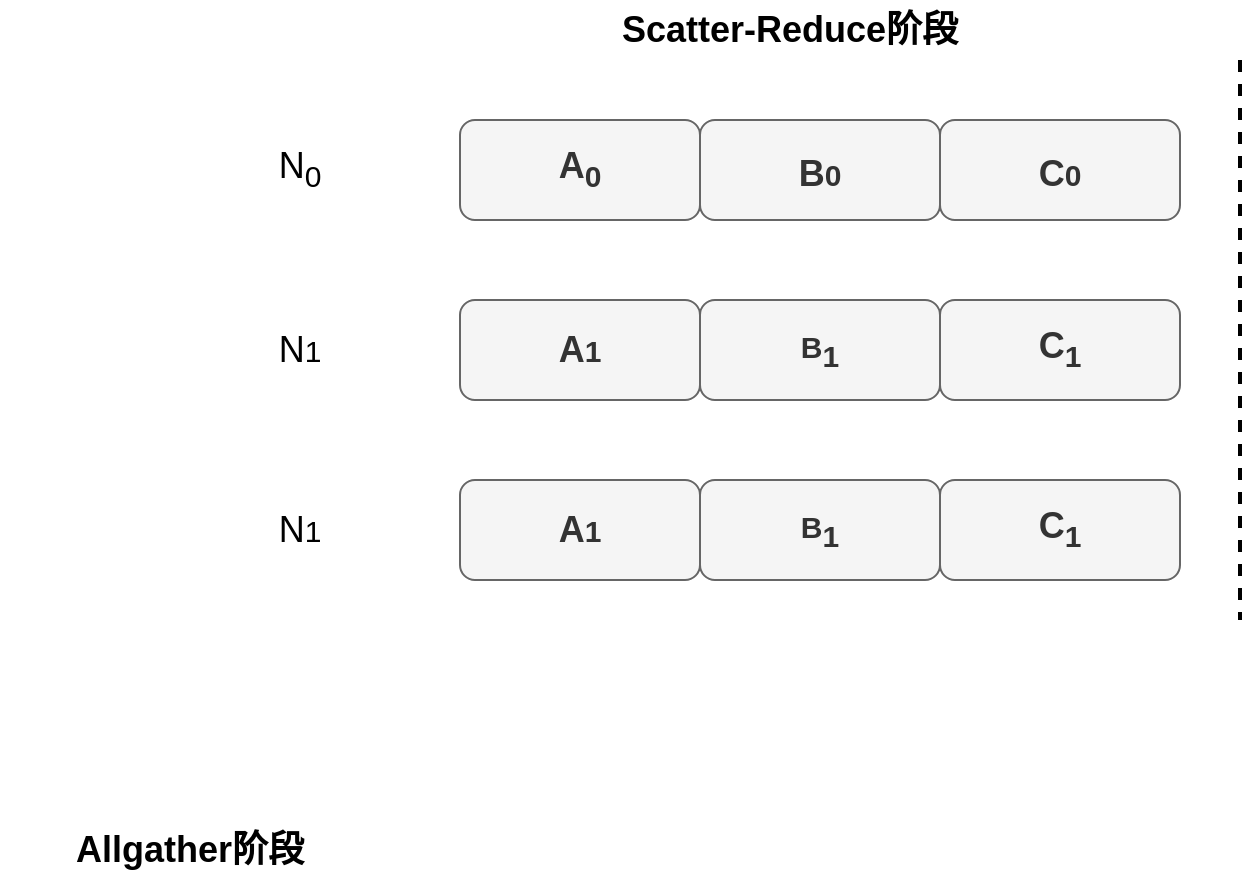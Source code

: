<mxfile version="20.0.1" type="github">
  <diagram id="QZoD75EK2pMNKqEWIpBd" name="Page-1">
    <mxGraphModel dx="1920" dy="605" grid="1" gridSize="10" guides="1" tooltips="1" connect="1" arrows="1" fold="1" page="1" pageScale="1" pageWidth="827" pageHeight="1169" math="0" shadow="0">
      <root>
        <mxCell id="0" />
        <mxCell id="1" parent="0" />
        <mxCell id="ngBhUCR4Onw7o18NPcVE-176" value="&lt;b&gt;Scatter-Reduce阶段&lt;/b&gt;" style="text;html=1;strokeColor=none;fillColor=none;align=center;verticalAlign=middle;whiteSpace=wrap;rounded=0;shadow=0;fontSize=18;fontColor=#000000;" parent="1" vertex="1">
          <mxGeometry x="80" y="390" width="190" height="30" as="geometry" />
        </mxCell>
        <mxCell id="ngBhUCR4Onw7o18NPcVE-177" value="" style="endArrow=none;dashed=1;html=1;rounded=0;fontSize=18;fontColor=#000000;strokeColor=#000000;strokeWidth=2;" parent="1" edge="1">
          <mxGeometry width="50" height="50" relative="1" as="geometry">
            <mxPoint x="400" y="420" as="sourcePoint" />
            <mxPoint x="400" y="700" as="targetPoint" />
          </mxGeometry>
        </mxCell>
        <mxCell id="ngBhUCR4Onw7o18NPcVE-178" value="&lt;b&gt;Allgather阶段&lt;/b&gt;" style="text;html=1;strokeColor=none;fillColor=none;align=center;verticalAlign=middle;whiteSpace=wrap;rounded=0;shadow=0;fontSize=18;fontColor=#000000;" parent="1" vertex="1">
          <mxGeometry x="-220" y="800" width="190" height="30" as="geometry" />
        </mxCell>
        <mxCell id="9lYXtkIO_EvKPlJrzlR4-1" value="A&lt;sub&gt;0&lt;/sub&gt;" style="rounded=1;whiteSpace=wrap;html=1;shadow=0;fontSize=18;fontStyle=1;fillColor=#f5f5f5;fontColor=#333333;strokeColor=#666666;" vertex="1" parent="1">
          <mxGeometry x="10" y="450" width="120" height="50" as="geometry" />
        </mxCell>
        <mxCell id="9lYXtkIO_EvKPlJrzlR4-2" value="&lt;sub&gt;&lt;span style=&quot;font-size: 18px;&quot;&gt;B&lt;/span&gt;0&lt;/sub&gt;" style="rounded=1;whiteSpace=wrap;html=1;shadow=0;fontSize=18;fontStyle=1;fillColor=#f5f5f5;fontColor=#333333;strokeColor=#666666;" vertex="1" parent="1">
          <mxGeometry x="130" y="450" width="120" height="50" as="geometry" />
        </mxCell>
        <mxCell id="9lYXtkIO_EvKPlJrzlR4-3" value="&lt;sub&gt;&lt;span style=&quot;font-size: 18px;&quot;&gt;C&lt;/span&gt;0&lt;/sub&gt;" style="rounded=1;whiteSpace=wrap;html=1;shadow=0;fontSize=18;fontStyle=1;fillColor=#f5f5f5;fontColor=#333333;strokeColor=#666666;" vertex="1" parent="1">
          <mxGeometry x="250" y="450" width="120" height="50" as="geometry" />
        </mxCell>
        <mxCell id="9lYXtkIO_EvKPlJrzlR4-4" value="&lt;font style=&quot;font-size: 18px;&quot;&gt;N&lt;sub&gt;0&lt;/sub&gt;&lt;/font&gt;" style="text;html=1;strokeColor=none;fillColor=none;align=center;verticalAlign=middle;whiteSpace=wrap;rounded=0;" vertex="1" parent="1">
          <mxGeometry x="-100" y="460" width="60" height="30" as="geometry" />
        </mxCell>
        <mxCell id="9lYXtkIO_EvKPlJrzlR4-5" value="&lt;font style=&quot;font-size: 18px;&quot;&gt;N&lt;/font&gt;&lt;font style=&quot;font-size: 15px;&quot;&gt;1&lt;/font&gt;" style="text;html=1;strokeColor=none;fillColor=none;align=center;verticalAlign=middle;whiteSpace=wrap;rounded=0;" vertex="1" parent="1">
          <mxGeometry x="-100" y="550" width="60" height="30" as="geometry" />
        </mxCell>
        <mxCell id="9lYXtkIO_EvKPlJrzlR4-6" value="A&lt;span style=&quot;font-size: 15px;&quot;&gt;1&lt;/span&gt;" style="rounded=1;whiteSpace=wrap;html=1;shadow=0;fontSize=18;fontStyle=1;fillColor=#f5f5f5;fontColor=#333333;strokeColor=#666666;" vertex="1" parent="1">
          <mxGeometry x="10" y="540" width="120" height="50" as="geometry" />
        </mxCell>
        <mxCell id="9lYXtkIO_EvKPlJrzlR4-7" value="&lt;span style=&quot;font-size: 15px;&quot;&gt;B&lt;/span&gt;&lt;sub style=&quot;&quot;&gt;1&lt;/sub&gt;" style="rounded=1;whiteSpace=wrap;html=1;shadow=0;fontSize=18;fontStyle=1;fillColor=#f5f5f5;fontColor=#333333;strokeColor=#666666;" vertex="1" parent="1">
          <mxGeometry x="130" y="540" width="120" height="50" as="geometry" />
        </mxCell>
        <mxCell id="9lYXtkIO_EvKPlJrzlR4-8" value="&lt;font style=&quot;font-size: 18px;&quot;&gt;C&lt;sub style=&quot;&quot;&gt;1&lt;/sub&gt;&lt;/font&gt;" style="rounded=1;whiteSpace=wrap;html=1;shadow=0;fontSize=18;fontStyle=1;fillColor=#f5f5f5;fontColor=#333333;strokeColor=#666666;" vertex="1" parent="1">
          <mxGeometry x="250" y="540" width="120" height="50" as="geometry" />
        </mxCell>
        <mxCell id="9lYXtkIO_EvKPlJrzlR4-9" value="&lt;font style=&quot;font-size: 18px;&quot;&gt;N&lt;/font&gt;&lt;font style=&quot;font-size: 15px;&quot;&gt;1&lt;/font&gt;" style="text;html=1;strokeColor=none;fillColor=none;align=center;verticalAlign=middle;whiteSpace=wrap;rounded=0;" vertex="1" parent="1">
          <mxGeometry x="-100" y="640" width="60" height="30" as="geometry" />
        </mxCell>
        <mxCell id="9lYXtkIO_EvKPlJrzlR4-10" value="A&lt;span style=&quot;font-size: 15px;&quot;&gt;1&lt;/span&gt;" style="rounded=1;whiteSpace=wrap;html=1;shadow=0;fontSize=18;fontStyle=1;fillColor=#f5f5f5;fontColor=#333333;strokeColor=#666666;" vertex="1" parent="1">
          <mxGeometry x="10" y="630" width="120" height="50" as="geometry" />
        </mxCell>
        <mxCell id="9lYXtkIO_EvKPlJrzlR4-11" value="&lt;span style=&quot;font-size: 15px;&quot;&gt;B&lt;/span&gt;&lt;sub style=&quot;&quot;&gt;1&lt;/sub&gt;" style="rounded=1;whiteSpace=wrap;html=1;shadow=0;fontSize=18;fontStyle=1;fillColor=#f5f5f5;fontColor=#333333;strokeColor=#666666;" vertex="1" parent="1">
          <mxGeometry x="130" y="630" width="120" height="50" as="geometry" />
        </mxCell>
        <mxCell id="9lYXtkIO_EvKPlJrzlR4-12" value="&lt;font style=&quot;font-size: 18px;&quot;&gt;C&lt;sub style=&quot;&quot;&gt;1&lt;/sub&gt;&lt;/font&gt;" style="rounded=1;whiteSpace=wrap;html=1;shadow=0;fontSize=18;fontStyle=1;fillColor=#f5f5f5;fontColor=#333333;strokeColor=#666666;" vertex="1" parent="1">
          <mxGeometry x="250" y="630" width="120" height="50" as="geometry" />
        </mxCell>
      </root>
    </mxGraphModel>
  </diagram>
</mxfile>
